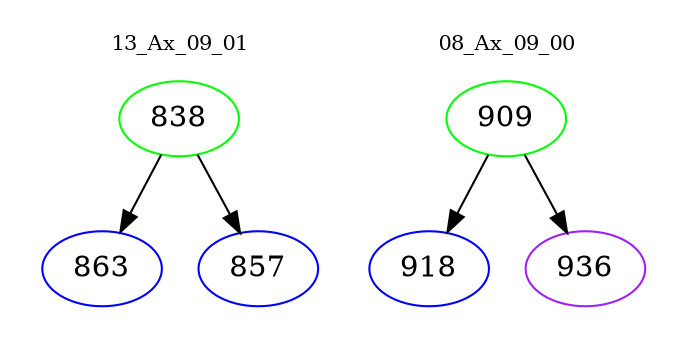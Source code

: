 digraph{
subgraph cluster_0 {
color = white
label = "13_Ax_09_01";
fontsize=10;
T0_838 [label="838", color="green"]
T0_838 -> T0_863 [color="black"]
T0_863 [label="863", color="blue"]
T0_838 -> T0_857 [color="black"]
T0_857 [label="857", color="blue"]
}
subgraph cluster_1 {
color = white
label = "08_Ax_09_00";
fontsize=10;
T1_909 [label="909", color="green"]
T1_909 -> T1_918 [color="black"]
T1_918 [label="918", color="blue"]
T1_909 -> T1_936 [color="black"]
T1_936 [label="936", color="purple"]
}
}
